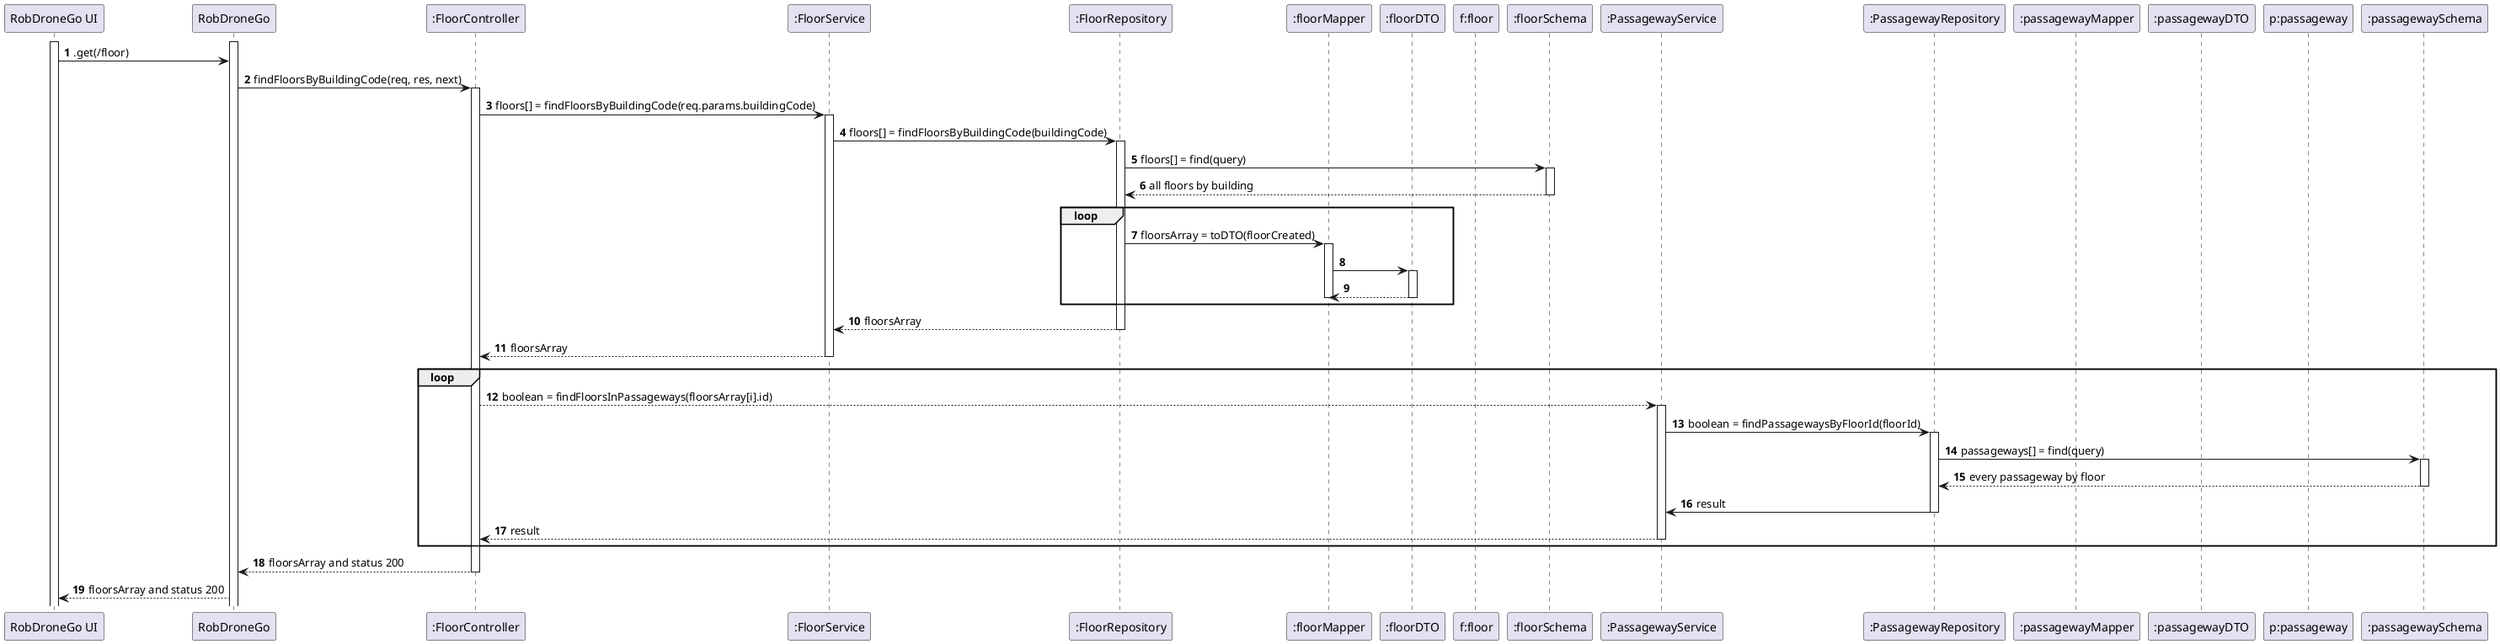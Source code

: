 @startuml

autonumber
participant "RobDroneGo UI" as UI
participant "RobDroneGo" as API
participant ":FloorController" as FC
participant ":FloorService" as FS
participant ":FloorRepository" as FR
participant ":floorMapper" as FM
participant ":floorDTO" as DTO
participant "f:floor" as F
participant ":floorSchema" as FSchema
participant ":PassagewayService" as PS
participant ":PassagewayRepository" as PR
participant ":passagewayMapper" as PM
participant ":passagewayDTO" as PDTO
participant "p:passageway" as P
participant ":passagewaySchema" as PSchema


activate UI
activate API
UI -> API : .get(/floor)
API -> FC : findFloorsByBuildingCode(req, res, next)
activate FC
FC -> FS : floors[] = findFloorsByBuildingCode(req.params.buildingCode)
activate FS
FS -> FR : floors[] = findFloorsByBuildingCode(buildingCode)
activate FR
FR -> FSchema : floors[] = find(query)
activate FSchema
FSchema --> FR : all floors by building
deactivate FSchema
loop
FR -> FM : floorsArray = toDTO(floorCreated)
activate FM
FM -> DTO
activate DTO
FM <-- DTO
deactivate DTO
deactivate FM
end
FR --> FS : floorsArray
deactivate FR
FS --> FC : floorsArray
deactivate FS
loop
FC --> PS : boolean = findFloorsInPassageways(floorsArray[i].id)
activate PS
PS -> PR : boolean = findPassagewaysByFloorId(floorId)
activate PR
PR -> PSchema : passageways[] = find(query)
activate PSchema
PSchema --> PR : every passageway by floor
deactivate PSchema
PR -> PS : result
deactivate PR
PS --> FC : result
deactivate PS
end
FC --> API : floorsArray and status 200
deactivate FC
API --> UI : floorsArray and status 200

@enduml